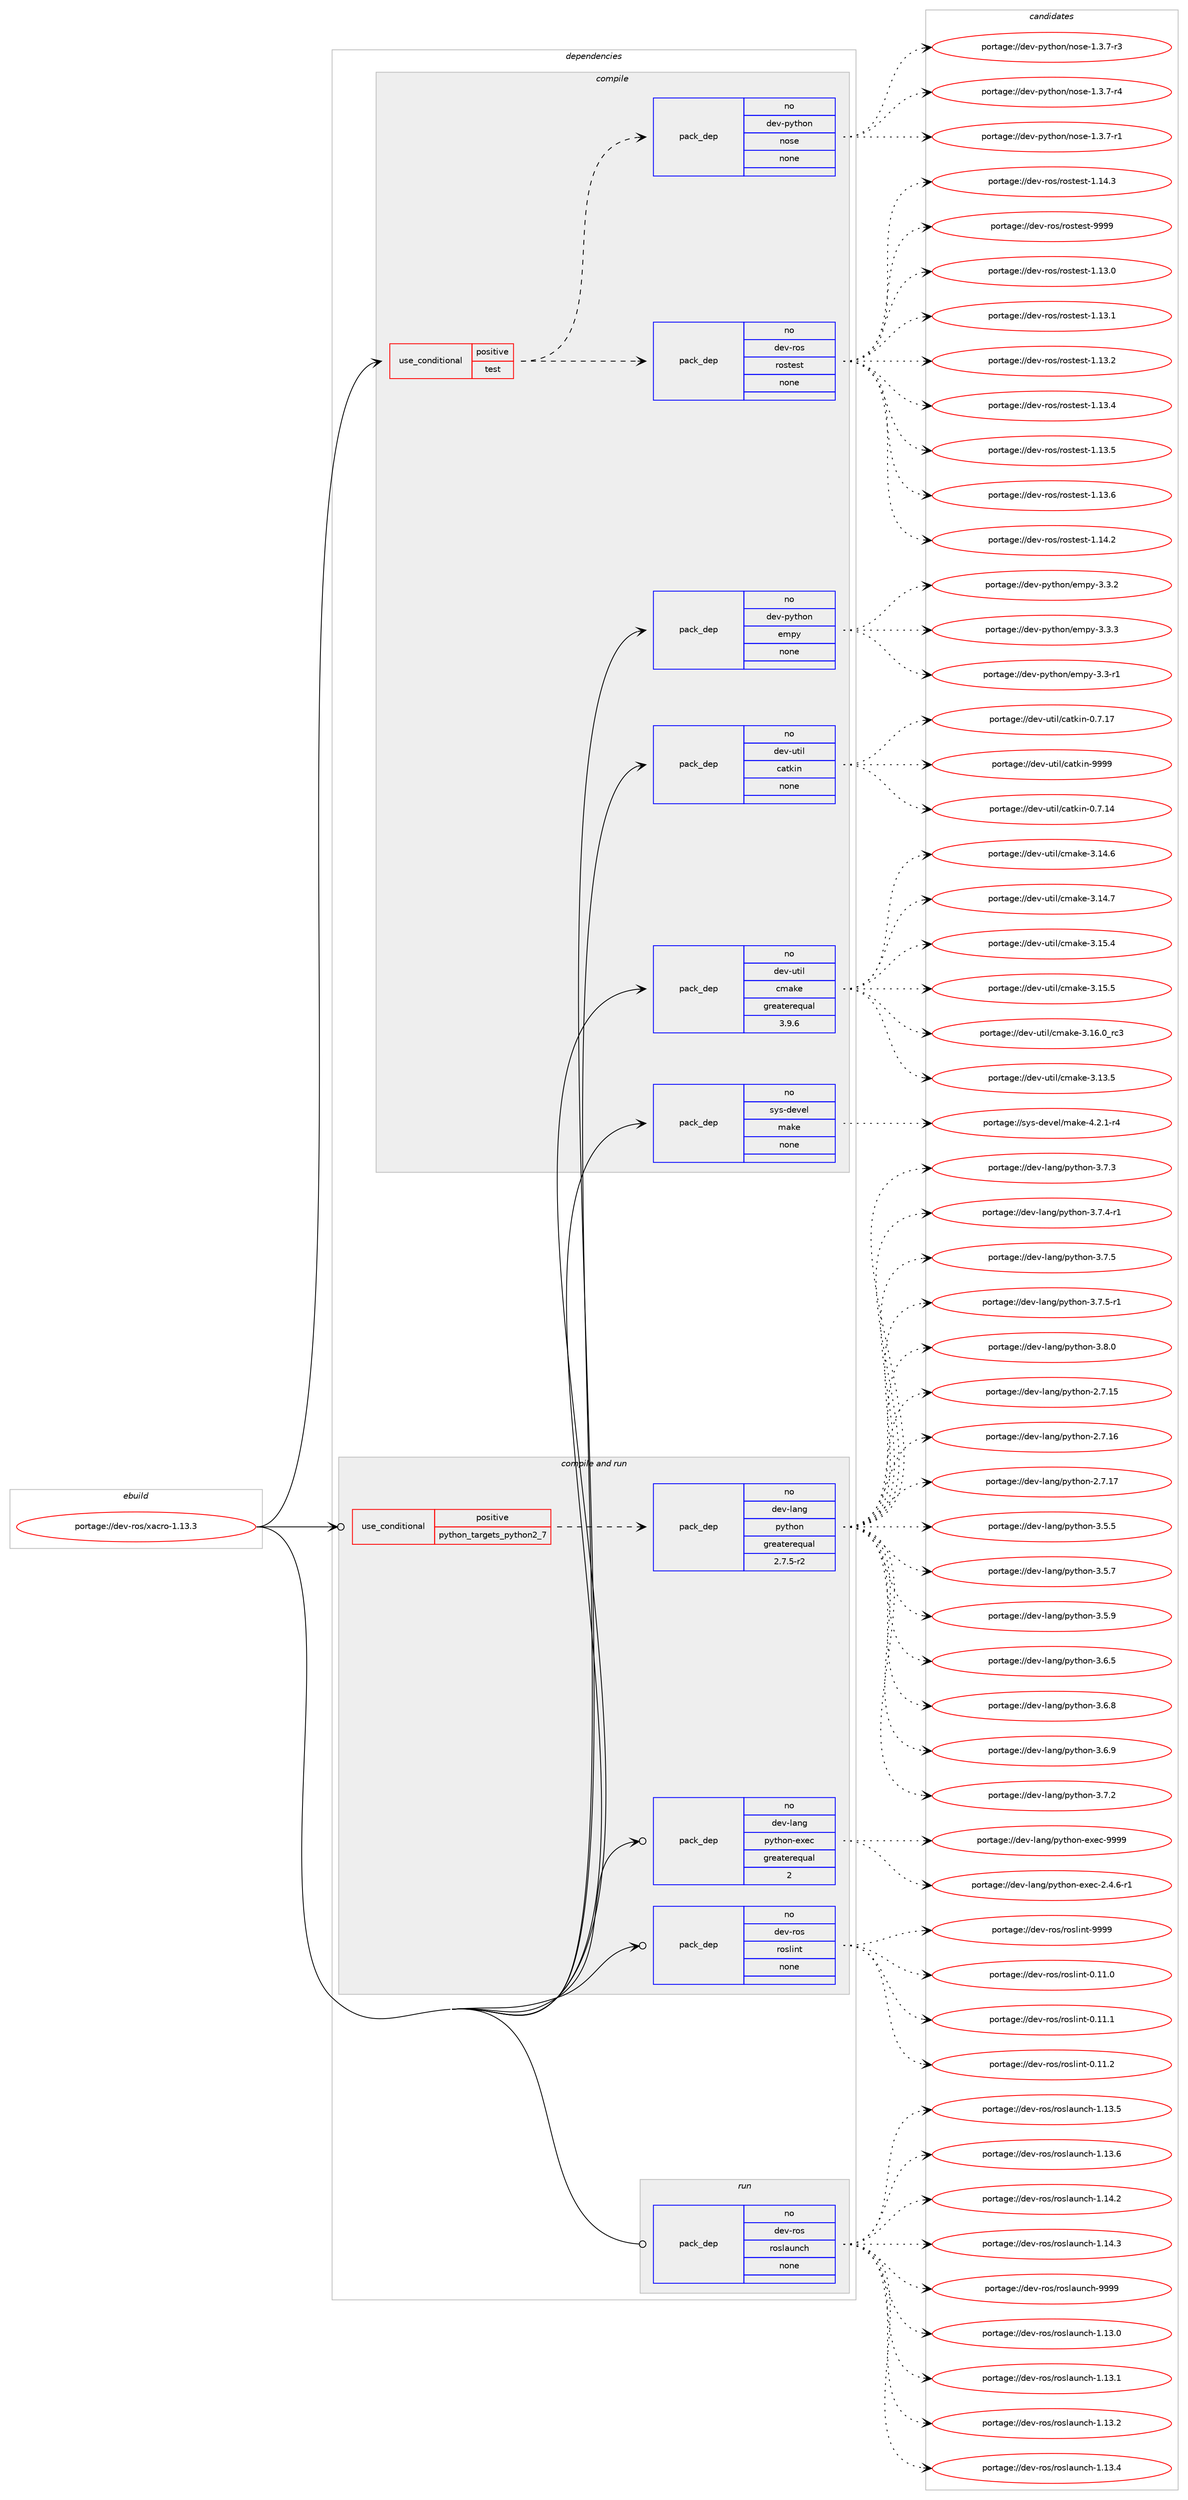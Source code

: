 digraph prolog {

# *************
# Graph options
# *************

newrank=true;
concentrate=true;
compound=true;
graph [rankdir=LR,fontname=Helvetica,fontsize=10,ranksep=1.5];#, ranksep=2.5, nodesep=0.2];
edge  [arrowhead=vee];
node  [fontname=Helvetica,fontsize=10];

# **********
# The ebuild
# **********

subgraph cluster_leftcol {
color=gray;
rank=same;
label=<<i>ebuild</i>>;
id [label="portage://dev-ros/xacro-1.13.3", color=red, width=4, href="../dev-ros/xacro-1.13.3.svg"];
}

# ****************
# The dependencies
# ****************

subgraph cluster_midcol {
color=gray;
label=<<i>dependencies</i>>;
subgraph cluster_compile {
fillcolor="#eeeeee";
style=filled;
label=<<i>compile</i>>;
subgraph cond45989 {
dependency208643 [label=<<TABLE BORDER="0" CELLBORDER="1" CELLSPACING="0" CELLPADDING="4"><TR><TD ROWSPAN="3" CELLPADDING="10">use_conditional</TD></TR><TR><TD>positive</TD></TR><TR><TD>test</TD></TR></TABLE>>, shape=none, color=red];
subgraph pack159226 {
dependency208644 [label=<<TABLE BORDER="0" CELLBORDER="1" CELLSPACING="0" CELLPADDING="4" WIDTH="220"><TR><TD ROWSPAN="6" CELLPADDING="30">pack_dep</TD></TR><TR><TD WIDTH="110">no</TD></TR><TR><TD>dev-ros</TD></TR><TR><TD>rostest</TD></TR><TR><TD>none</TD></TR><TR><TD></TD></TR></TABLE>>, shape=none, color=blue];
}
dependency208643:e -> dependency208644:w [weight=20,style="dashed",arrowhead="vee"];
subgraph pack159227 {
dependency208645 [label=<<TABLE BORDER="0" CELLBORDER="1" CELLSPACING="0" CELLPADDING="4" WIDTH="220"><TR><TD ROWSPAN="6" CELLPADDING="30">pack_dep</TD></TR><TR><TD WIDTH="110">no</TD></TR><TR><TD>dev-python</TD></TR><TR><TD>nose</TD></TR><TR><TD>none</TD></TR><TR><TD></TD></TR></TABLE>>, shape=none, color=blue];
}
dependency208643:e -> dependency208645:w [weight=20,style="dashed",arrowhead="vee"];
}
id:e -> dependency208643:w [weight=20,style="solid",arrowhead="vee"];
subgraph pack159228 {
dependency208646 [label=<<TABLE BORDER="0" CELLBORDER="1" CELLSPACING="0" CELLPADDING="4" WIDTH="220"><TR><TD ROWSPAN="6" CELLPADDING="30">pack_dep</TD></TR><TR><TD WIDTH="110">no</TD></TR><TR><TD>dev-python</TD></TR><TR><TD>empy</TD></TR><TR><TD>none</TD></TR><TR><TD></TD></TR></TABLE>>, shape=none, color=blue];
}
id:e -> dependency208646:w [weight=20,style="solid",arrowhead="vee"];
subgraph pack159229 {
dependency208647 [label=<<TABLE BORDER="0" CELLBORDER="1" CELLSPACING="0" CELLPADDING="4" WIDTH="220"><TR><TD ROWSPAN="6" CELLPADDING="30">pack_dep</TD></TR><TR><TD WIDTH="110">no</TD></TR><TR><TD>dev-util</TD></TR><TR><TD>catkin</TD></TR><TR><TD>none</TD></TR><TR><TD></TD></TR></TABLE>>, shape=none, color=blue];
}
id:e -> dependency208647:w [weight=20,style="solid",arrowhead="vee"];
subgraph pack159230 {
dependency208648 [label=<<TABLE BORDER="0" CELLBORDER="1" CELLSPACING="0" CELLPADDING="4" WIDTH="220"><TR><TD ROWSPAN="6" CELLPADDING="30">pack_dep</TD></TR><TR><TD WIDTH="110">no</TD></TR><TR><TD>dev-util</TD></TR><TR><TD>cmake</TD></TR><TR><TD>greaterequal</TD></TR><TR><TD>3.9.6</TD></TR></TABLE>>, shape=none, color=blue];
}
id:e -> dependency208648:w [weight=20,style="solid",arrowhead="vee"];
subgraph pack159231 {
dependency208649 [label=<<TABLE BORDER="0" CELLBORDER="1" CELLSPACING="0" CELLPADDING="4" WIDTH="220"><TR><TD ROWSPAN="6" CELLPADDING="30">pack_dep</TD></TR><TR><TD WIDTH="110">no</TD></TR><TR><TD>sys-devel</TD></TR><TR><TD>make</TD></TR><TR><TD>none</TD></TR><TR><TD></TD></TR></TABLE>>, shape=none, color=blue];
}
id:e -> dependency208649:w [weight=20,style="solid",arrowhead="vee"];
}
subgraph cluster_compileandrun {
fillcolor="#eeeeee";
style=filled;
label=<<i>compile and run</i>>;
subgraph cond45990 {
dependency208650 [label=<<TABLE BORDER="0" CELLBORDER="1" CELLSPACING="0" CELLPADDING="4"><TR><TD ROWSPAN="3" CELLPADDING="10">use_conditional</TD></TR><TR><TD>positive</TD></TR><TR><TD>python_targets_python2_7</TD></TR></TABLE>>, shape=none, color=red];
subgraph pack159232 {
dependency208651 [label=<<TABLE BORDER="0" CELLBORDER="1" CELLSPACING="0" CELLPADDING="4" WIDTH="220"><TR><TD ROWSPAN="6" CELLPADDING="30">pack_dep</TD></TR><TR><TD WIDTH="110">no</TD></TR><TR><TD>dev-lang</TD></TR><TR><TD>python</TD></TR><TR><TD>greaterequal</TD></TR><TR><TD>2.7.5-r2</TD></TR></TABLE>>, shape=none, color=blue];
}
dependency208650:e -> dependency208651:w [weight=20,style="dashed",arrowhead="vee"];
}
id:e -> dependency208650:w [weight=20,style="solid",arrowhead="odotvee"];
subgraph pack159233 {
dependency208652 [label=<<TABLE BORDER="0" CELLBORDER="1" CELLSPACING="0" CELLPADDING="4" WIDTH="220"><TR><TD ROWSPAN="6" CELLPADDING="30">pack_dep</TD></TR><TR><TD WIDTH="110">no</TD></TR><TR><TD>dev-lang</TD></TR><TR><TD>python-exec</TD></TR><TR><TD>greaterequal</TD></TR><TR><TD>2</TD></TR></TABLE>>, shape=none, color=blue];
}
id:e -> dependency208652:w [weight=20,style="solid",arrowhead="odotvee"];
subgraph pack159234 {
dependency208653 [label=<<TABLE BORDER="0" CELLBORDER="1" CELLSPACING="0" CELLPADDING="4" WIDTH="220"><TR><TD ROWSPAN="6" CELLPADDING="30">pack_dep</TD></TR><TR><TD WIDTH="110">no</TD></TR><TR><TD>dev-ros</TD></TR><TR><TD>roslint</TD></TR><TR><TD>none</TD></TR><TR><TD></TD></TR></TABLE>>, shape=none, color=blue];
}
id:e -> dependency208653:w [weight=20,style="solid",arrowhead="odotvee"];
}
subgraph cluster_run {
fillcolor="#eeeeee";
style=filled;
label=<<i>run</i>>;
subgraph pack159235 {
dependency208654 [label=<<TABLE BORDER="0" CELLBORDER="1" CELLSPACING="0" CELLPADDING="4" WIDTH="220"><TR><TD ROWSPAN="6" CELLPADDING="30">pack_dep</TD></TR><TR><TD WIDTH="110">no</TD></TR><TR><TD>dev-ros</TD></TR><TR><TD>roslaunch</TD></TR><TR><TD>none</TD></TR><TR><TD></TD></TR></TABLE>>, shape=none, color=blue];
}
id:e -> dependency208654:w [weight=20,style="solid",arrowhead="odot"];
}
}

# **************
# The candidates
# **************

subgraph cluster_choices {
rank=same;
color=gray;
label=<<i>candidates</i>>;

subgraph choice159226 {
color=black;
nodesep=1;
choiceportage100101118451141111154711411111511610111511645494649514648 [label="portage://dev-ros/rostest-1.13.0", color=red, width=4,href="../dev-ros/rostest-1.13.0.svg"];
choiceportage100101118451141111154711411111511610111511645494649514649 [label="portage://dev-ros/rostest-1.13.1", color=red, width=4,href="../dev-ros/rostest-1.13.1.svg"];
choiceportage100101118451141111154711411111511610111511645494649514650 [label="portage://dev-ros/rostest-1.13.2", color=red, width=4,href="../dev-ros/rostest-1.13.2.svg"];
choiceportage100101118451141111154711411111511610111511645494649514652 [label="portage://dev-ros/rostest-1.13.4", color=red, width=4,href="../dev-ros/rostest-1.13.4.svg"];
choiceportage100101118451141111154711411111511610111511645494649514653 [label="portage://dev-ros/rostest-1.13.5", color=red, width=4,href="../dev-ros/rostest-1.13.5.svg"];
choiceportage100101118451141111154711411111511610111511645494649514654 [label="portage://dev-ros/rostest-1.13.6", color=red, width=4,href="../dev-ros/rostest-1.13.6.svg"];
choiceportage100101118451141111154711411111511610111511645494649524650 [label="portage://dev-ros/rostest-1.14.2", color=red, width=4,href="../dev-ros/rostest-1.14.2.svg"];
choiceportage100101118451141111154711411111511610111511645494649524651 [label="portage://dev-ros/rostest-1.14.3", color=red, width=4,href="../dev-ros/rostest-1.14.3.svg"];
choiceportage10010111845114111115471141111151161011151164557575757 [label="portage://dev-ros/rostest-9999", color=red, width=4,href="../dev-ros/rostest-9999.svg"];
dependency208644:e -> choiceportage100101118451141111154711411111511610111511645494649514648:w [style=dotted,weight="100"];
dependency208644:e -> choiceportage100101118451141111154711411111511610111511645494649514649:w [style=dotted,weight="100"];
dependency208644:e -> choiceportage100101118451141111154711411111511610111511645494649514650:w [style=dotted,weight="100"];
dependency208644:e -> choiceportage100101118451141111154711411111511610111511645494649514652:w [style=dotted,weight="100"];
dependency208644:e -> choiceportage100101118451141111154711411111511610111511645494649514653:w [style=dotted,weight="100"];
dependency208644:e -> choiceportage100101118451141111154711411111511610111511645494649514654:w [style=dotted,weight="100"];
dependency208644:e -> choiceportage100101118451141111154711411111511610111511645494649524650:w [style=dotted,weight="100"];
dependency208644:e -> choiceportage100101118451141111154711411111511610111511645494649524651:w [style=dotted,weight="100"];
dependency208644:e -> choiceportage10010111845114111115471141111151161011151164557575757:w [style=dotted,weight="100"];
}
subgraph choice159227 {
color=black;
nodesep=1;
choiceportage10010111845112121116104111110471101111151014549465146554511449 [label="portage://dev-python/nose-1.3.7-r1", color=red, width=4,href="../dev-python/nose-1.3.7-r1.svg"];
choiceportage10010111845112121116104111110471101111151014549465146554511451 [label="portage://dev-python/nose-1.3.7-r3", color=red, width=4,href="../dev-python/nose-1.3.7-r3.svg"];
choiceportage10010111845112121116104111110471101111151014549465146554511452 [label="portage://dev-python/nose-1.3.7-r4", color=red, width=4,href="../dev-python/nose-1.3.7-r4.svg"];
dependency208645:e -> choiceportage10010111845112121116104111110471101111151014549465146554511449:w [style=dotted,weight="100"];
dependency208645:e -> choiceportage10010111845112121116104111110471101111151014549465146554511451:w [style=dotted,weight="100"];
dependency208645:e -> choiceportage10010111845112121116104111110471101111151014549465146554511452:w [style=dotted,weight="100"];
}
subgraph choice159228 {
color=black;
nodesep=1;
choiceportage1001011184511212111610411111047101109112121455146514511449 [label="portage://dev-python/empy-3.3-r1", color=red, width=4,href="../dev-python/empy-3.3-r1.svg"];
choiceportage1001011184511212111610411111047101109112121455146514650 [label="portage://dev-python/empy-3.3.2", color=red, width=4,href="../dev-python/empy-3.3.2.svg"];
choiceportage1001011184511212111610411111047101109112121455146514651 [label="portage://dev-python/empy-3.3.3", color=red, width=4,href="../dev-python/empy-3.3.3.svg"];
dependency208646:e -> choiceportage1001011184511212111610411111047101109112121455146514511449:w [style=dotted,weight="100"];
dependency208646:e -> choiceportage1001011184511212111610411111047101109112121455146514650:w [style=dotted,weight="100"];
dependency208646:e -> choiceportage1001011184511212111610411111047101109112121455146514651:w [style=dotted,weight="100"];
}
subgraph choice159229 {
color=black;
nodesep=1;
choiceportage1001011184511711610510847999711610710511045484655464952 [label="portage://dev-util/catkin-0.7.14", color=red, width=4,href="../dev-util/catkin-0.7.14.svg"];
choiceportage1001011184511711610510847999711610710511045484655464955 [label="portage://dev-util/catkin-0.7.17", color=red, width=4,href="../dev-util/catkin-0.7.17.svg"];
choiceportage100101118451171161051084799971161071051104557575757 [label="portage://dev-util/catkin-9999", color=red, width=4,href="../dev-util/catkin-9999.svg"];
dependency208647:e -> choiceportage1001011184511711610510847999711610710511045484655464952:w [style=dotted,weight="100"];
dependency208647:e -> choiceportage1001011184511711610510847999711610710511045484655464955:w [style=dotted,weight="100"];
dependency208647:e -> choiceportage100101118451171161051084799971161071051104557575757:w [style=dotted,weight="100"];
}
subgraph choice159230 {
color=black;
nodesep=1;
choiceportage1001011184511711610510847991099710710145514649514653 [label="portage://dev-util/cmake-3.13.5", color=red, width=4,href="../dev-util/cmake-3.13.5.svg"];
choiceportage1001011184511711610510847991099710710145514649524654 [label="portage://dev-util/cmake-3.14.6", color=red, width=4,href="../dev-util/cmake-3.14.6.svg"];
choiceportage1001011184511711610510847991099710710145514649524655 [label="portage://dev-util/cmake-3.14.7", color=red, width=4,href="../dev-util/cmake-3.14.7.svg"];
choiceportage1001011184511711610510847991099710710145514649534652 [label="portage://dev-util/cmake-3.15.4", color=red, width=4,href="../dev-util/cmake-3.15.4.svg"];
choiceportage1001011184511711610510847991099710710145514649534653 [label="portage://dev-util/cmake-3.15.5", color=red, width=4,href="../dev-util/cmake-3.15.5.svg"];
choiceportage1001011184511711610510847991099710710145514649544648951149951 [label="portage://dev-util/cmake-3.16.0_rc3", color=red, width=4,href="../dev-util/cmake-3.16.0_rc3.svg"];
dependency208648:e -> choiceportage1001011184511711610510847991099710710145514649514653:w [style=dotted,weight="100"];
dependency208648:e -> choiceportage1001011184511711610510847991099710710145514649524654:w [style=dotted,weight="100"];
dependency208648:e -> choiceportage1001011184511711610510847991099710710145514649524655:w [style=dotted,weight="100"];
dependency208648:e -> choiceportage1001011184511711610510847991099710710145514649534652:w [style=dotted,weight="100"];
dependency208648:e -> choiceportage1001011184511711610510847991099710710145514649534653:w [style=dotted,weight="100"];
dependency208648:e -> choiceportage1001011184511711610510847991099710710145514649544648951149951:w [style=dotted,weight="100"];
}
subgraph choice159231 {
color=black;
nodesep=1;
choiceportage1151211154510010111810110847109971071014552465046494511452 [label="portage://sys-devel/make-4.2.1-r4", color=red, width=4,href="../sys-devel/make-4.2.1-r4.svg"];
dependency208649:e -> choiceportage1151211154510010111810110847109971071014552465046494511452:w [style=dotted,weight="100"];
}
subgraph choice159232 {
color=black;
nodesep=1;
choiceportage10010111845108971101034711212111610411111045504655464953 [label="portage://dev-lang/python-2.7.15", color=red, width=4,href="../dev-lang/python-2.7.15.svg"];
choiceportage10010111845108971101034711212111610411111045504655464954 [label="portage://dev-lang/python-2.7.16", color=red, width=4,href="../dev-lang/python-2.7.16.svg"];
choiceportage10010111845108971101034711212111610411111045504655464955 [label="portage://dev-lang/python-2.7.17", color=red, width=4,href="../dev-lang/python-2.7.17.svg"];
choiceportage100101118451089711010347112121116104111110455146534653 [label="portage://dev-lang/python-3.5.5", color=red, width=4,href="../dev-lang/python-3.5.5.svg"];
choiceportage100101118451089711010347112121116104111110455146534655 [label="portage://dev-lang/python-3.5.7", color=red, width=4,href="../dev-lang/python-3.5.7.svg"];
choiceportage100101118451089711010347112121116104111110455146534657 [label="portage://dev-lang/python-3.5.9", color=red, width=4,href="../dev-lang/python-3.5.9.svg"];
choiceportage100101118451089711010347112121116104111110455146544653 [label="portage://dev-lang/python-3.6.5", color=red, width=4,href="../dev-lang/python-3.6.5.svg"];
choiceportage100101118451089711010347112121116104111110455146544656 [label="portage://dev-lang/python-3.6.8", color=red, width=4,href="../dev-lang/python-3.6.8.svg"];
choiceportage100101118451089711010347112121116104111110455146544657 [label="portage://dev-lang/python-3.6.9", color=red, width=4,href="../dev-lang/python-3.6.9.svg"];
choiceportage100101118451089711010347112121116104111110455146554650 [label="portage://dev-lang/python-3.7.2", color=red, width=4,href="../dev-lang/python-3.7.2.svg"];
choiceportage100101118451089711010347112121116104111110455146554651 [label="portage://dev-lang/python-3.7.3", color=red, width=4,href="../dev-lang/python-3.7.3.svg"];
choiceportage1001011184510897110103471121211161041111104551465546524511449 [label="portage://dev-lang/python-3.7.4-r1", color=red, width=4,href="../dev-lang/python-3.7.4-r1.svg"];
choiceportage100101118451089711010347112121116104111110455146554653 [label="portage://dev-lang/python-3.7.5", color=red, width=4,href="../dev-lang/python-3.7.5.svg"];
choiceportage1001011184510897110103471121211161041111104551465546534511449 [label="portage://dev-lang/python-3.7.5-r1", color=red, width=4,href="../dev-lang/python-3.7.5-r1.svg"];
choiceportage100101118451089711010347112121116104111110455146564648 [label="portage://dev-lang/python-3.8.0", color=red, width=4,href="../dev-lang/python-3.8.0.svg"];
dependency208651:e -> choiceportage10010111845108971101034711212111610411111045504655464953:w [style=dotted,weight="100"];
dependency208651:e -> choiceportage10010111845108971101034711212111610411111045504655464954:w [style=dotted,weight="100"];
dependency208651:e -> choiceportage10010111845108971101034711212111610411111045504655464955:w [style=dotted,weight="100"];
dependency208651:e -> choiceportage100101118451089711010347112121116104111110455146534653:w [style=dotted,weight="100"];
dependency208651:e -> choiceportage100101118451089711010347112121116104111110455146534655:w [style=dotted,weight="100"];
dependency208651:e -> choiceportage100101118451089711010347112121116104111110455146534657:w [style=dotted,weight="100"];
dependency208651:e -> choiceportage100101118451089711010347112121116104111110455146544653:w [style=dotted,weight="100"];
dependency208651:e -> choiceportage100101118451089711010347112121116104111110455146544656:w [style=dotted,weight="100"];
dependency208651:e -> choiceportage100101118451089711010347112121116104111110455146544657:w [style=dotted,weight="100"];
dependency208651:e -> choiceportage100101118451089711010347112121116104111110455146554650:w [style=dotted,weight="100"];
dependency208651:e -> choiceportage100101118451089711010347112121116104111110455146554651:w [style=dotted,weight="100"];
dependency208651:e -> choiceportage1001011184510897110103471121211161041111104551465546524511449:w [style=dotted,weight="100"];
dependency208651:e -> choiceportage100101118451089711010347112121116104111110455146554653:w [style=dotted,weight="100"];
dependency208651:e -> choiceportage1001011184510897110103471121211161041111104551465546534511449:w [style=dotted,weight="100"];
dependency208651:e -> choiceportage100101118451089711010347112121116104111110455146564648:w [style=dotted,weight="100"];
}
subgraph choice159233 {
color=black;
nodesep=1;
choiceportage10010111845108971101034711212111610411111045101120101994550465246544511449 [label="portage://dev-lang/python-exec-2.4.6-r1", color=red, width=4,href="../dev-lang/python-exec-2.4.6-r1.svg"];
choiceportage10010111845108971101034711212111610411111045101120101994557575757 [label="portage://dev-lang/python-exec-9999", color=red, width=4,href="../dev-lang/python-exec-9999.svg"];
dependency208652:e -> choiceportage10010111845108971101034711212111610411111045101120101994550465246544511449:w [style=dotted,weight="100"];
dependency208652:e -> choiceportage10010111845108971101034711212111610411111045101120101994557575757:w [style=dotted,weight="100"];
}
subgraph choice159234 {
color=black;
nodesep=1;
choiceportage100101118451141111154711411111510810511011645484649494648 [label="portage://dev-ros/roslint-0.11.0", color=red, width=4,href="../dev-ros/roslint-0.11.0.svg"];
choiceportage100101118451141111154711411111510810511011645484649494649 [label="portage://dev-ros/roslint-0.11.1", color=red, width=4,href="../dev-ros/roslint-0.11.1.svg"];
choiceportage100101118451141111154711411111510810511011645484649494650 [label="portage://dev-ros/roslint-0.11.2", color=red, width=4,href="../dev-ros/roslint-0.11.2.svg"];
choiceportage10010111845114111115471141111151081051101164557575757 [label="portage://dev-ros/roslint-9999", color=red, width=4,href="../dev-ros/roslint-9999.svg"];
dependency208653:e -> choiceportage100101118451141111154711411111510810511011645484649494648:w [style=dotted,weight="100"];
dependency208653:e -> choiceportage100101118451141111154711411111510810511011645484649494649:w [style=dotted,weight="100"];
dependency208653:e -> choiceportage100101118451141111154711411111510810511011645484649494650:w [style=dotted,weight="100"];
dependency208653:e -> choiceportage10010111845114111115471141111151081051101164557575757:w [style=dotted,weight="100"];
}
subgraph choice159235 {
color=black;
nodesep=1;
choiceportage1001011184511411111547114111115108971171109910445494649514648 [label="portage://dev-ros/roslaunch-1.13.0", color=red, width=4,href="../dev-ros/roslaunch-1.13.0.svg"];
choiceportage1001011184511411111547114111115108971171109910445494649514649 [label="portage://dev-ros/roslaunch-1.13.1", color=red, width=4,href="../dev-ros/roslaunch-1.13.1.svg"];
choiceportage1001011184511411111547114111115108971171109910445494649514650 [label="portage://dev-ros/roslaunch-1.13.2", color=red, width=4,href="../dev-ros/roslaunch-1.13.2.svg"];
choiceportage1001011184511411111547114111115108971171109910445494649514652 [label="portage://dev-ros/roslaunch-1.13.4", color=red, width=4,href="../dev-ros/roslaunch-1.13.4.svg"];
choiceportage1001011184511411111547114111115108971171109910445494649514653 [label="portage://dev-ros/roslaunch-1.13.5", color=red, width=4,href="../dev-ros/roslaunch-1.13.5.svg"];
choiceportage1001011184511411111547114111115108971171109910445494649514654 [label="portage://dev-ros/roslaunch-1.13.6", color=red, width=4,href="../dev-ros/roslaunch-1.13.6.svg"];
choiceportage1001011184511411111547114111115108971171109910445494649524650 [label="portage://dev-ros/roslaunch-1.14.2", color=red, width=4,href="../dev-ros/roslaunch-1.14.2.svg"];
choiceportage1001011184511411111547114111115108971171109910445494649524651 [label="portage://dev-ros/roslaunch-1.14.3", color=red, width=4,href="../dev-ros/roslaunch-1.14.3.svg"];
choiceportage100101118451141111154711411111510897117110991044557575757 [label="portage://dev-ros/roslaunch-9999", color=red, width=4,href="../dev-ros/roslaunch-9999.svg"];
dependency208654:e -> choiceportage1001011184511411111547114111115108971171109910445494649514648:w [style=dotted,weight="100"];
dependency208654:e -> choiceportage1001011184511411111547114111115108971171109910445494649514649:w [style=dotted,weight="100"];
dependency208654:e -> choiceportage1001011184511411111547114111115108971171109910445494649514650:w [style=dotted,weight="100"];
dependency208654:e -> choiceportage1001011184511411111547114111115108971171109910445494649514652:w [style=dotted,weight="100"];
dependency208654:e -> choiceportage1001011184511411111547114111115108971171109910445494649514653:w [style=dotted,weight="100"];
dependency208654:e -> choiceportage1001011184511411111547114111115108971171109910445494649514654:w [style=dotted,weight="100"];
dependency208654:e -> choiceportage1001011184511411111547114111115108971171109910445494649524650:w [style=dotted,weight="100"];
dependency208654:e -> choiceportage1001011184511411111547114111115108971171109910445494649524651:w [style=dotted,weight="100"];
dependency208654:e -> choiceportage100101118451141111154711411111510897117110991044557575757:w [style=dotted,weight="100"];
}
}

}
